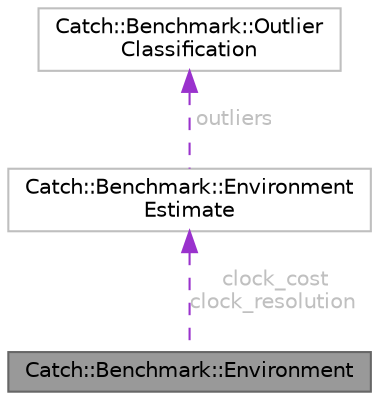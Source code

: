 digraph "Catch::Benchmark::Environment"
{
 // LATEX_PDF_SIZE
  bgcolor="transparent";
  edge [fontname=Helvetica,fontsize=10,labelfontname=Helvetica,labelfontsize=10];
  node [fontname=Helvetica,fontsize=10,shape=box,height=0.2,width=0.4];
  Node1 [id="Node000001",label="Catch::Benchmark::Environment",height=0.2,width=0.4,color="gray40", fillcolor="grey60", style="filled", fontcolor="black",tooltip=" "];
  Node2 -> Node1 [id="edge3_Node000001_Node000002",dir="back",color="darkorchid3",style="dashed",tooltip=" ",label=" clock_cost\nclock_resolution",fontcolor="grey" ];
  Node2 [id="Node000002",label="Catch::Benchmark::Environment\lEstimate",height=0.2,width=0.4,color="grey75", fillcolor="white", style="filled",URL="$structCatch_1_1Benchmark_1_1EnvironmentEstimate.html",tooltip=" "];
  Node3 -> Node2 [id="edge4_Node000002_Node000003",dir="back",color="darkorchid3",style="dashed",tooltip=" ",label=" outliers",fontcolor="grey" ];
  Node3 [id="Node000003",label="Catch::Benchmark::Outlier\lClassification",height=0.2,width=0.4,color="grey75", fillcolor="white", style="filled",URL="$structCatch_1_1Benchmark_1_1OutlierClassification.html",tooltip=" "];
}
